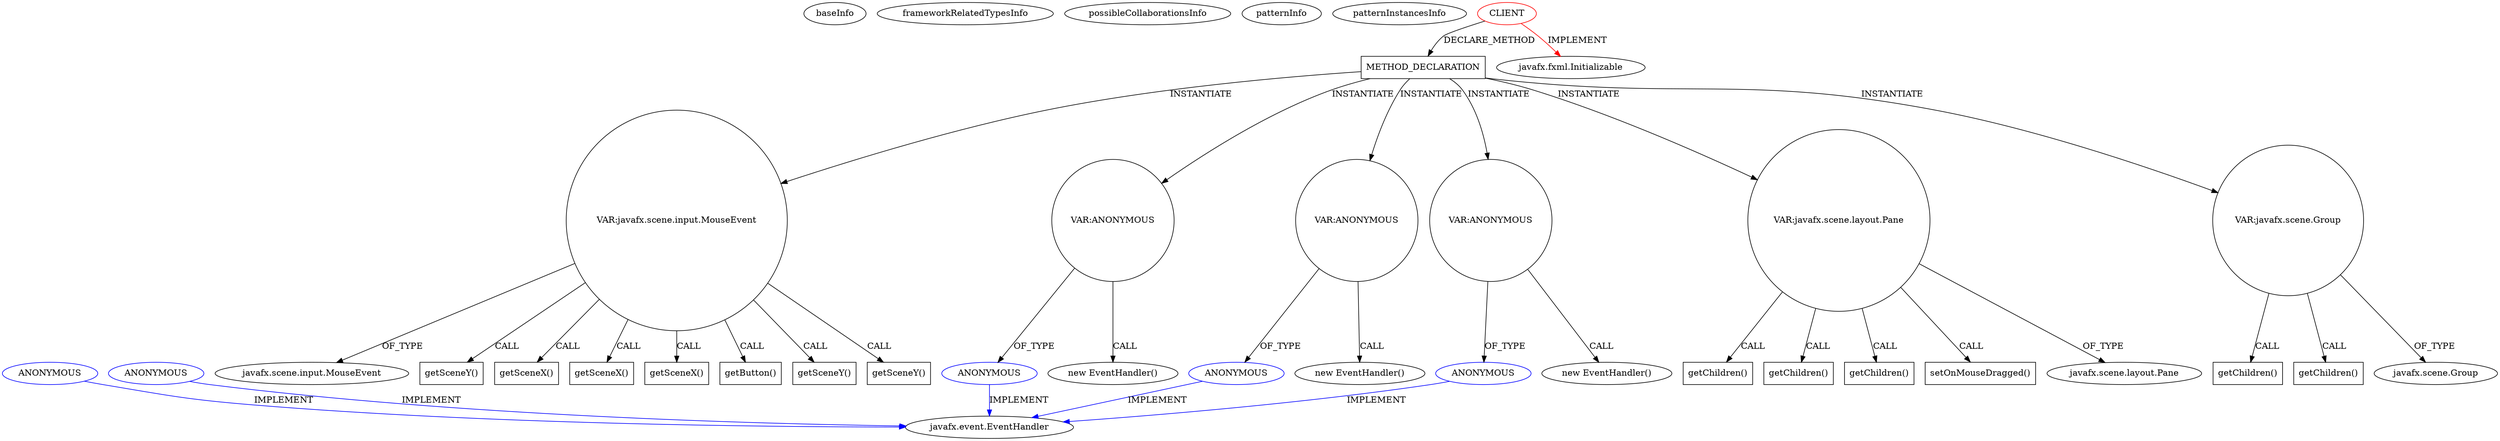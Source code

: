 digraph {
baseInfo[graphId=237,category="pattern",isAnonymous=false,possibleRelation=true]
frameworkRelatedTypesInfo[0="javafx.fxml.Initializable"]
possibleCollaborationsInfo[0="237~INSTANTIATION-CLIENT_METHOD_DECLARATION-~javafx.fxml.Initializable ~javafx.event.EventHandler ~false~true",1="237~INSTANTIATION-CLIENT_METHOD_DECLARATION-~javafx.fxml.Initializable ~javafx.event.EventHandler ~false~true",2="237~INSTANTIATION-CLIENT_METHOD_DECLARATION-~javafx.fxml.Initializable ~javafx.event.EventHandler ~false~true"]
patternInfo[frequency=2.0,patternRootClient=0]
patternInstancesInfo[0="mrempala-sp~/mrempala-sp/sp-master/src/application/VcPtVisualSchematicView.java~VcPtVisualSchematicView~3690",1="mrempala-sp~/mrempala-sp/sp-master/src/application/VcPtVisualSchematicViewClickable.java~VcPtVisualSchematicViewClickable~3668"]
42[label="javafx.scene.input.MouseEvent",vertexType="FRAMEWORK_CLASS_TYPE",isFrameworkType=false]
40[label="VAR:javafx.scene.input.MouseEvent",vertexType="VARIABLE_EXPRESION",isFrameworkType=false,shape=circle]
60[label="getSceneY()",vertexType="INSIDE_CALL",isFrameworkType=false,shape=box]
54[label="getSceneX()",vertexType="INSIDE_CALL",isFrameworkType=false,shape=box]
74[label="getSceneX()",vertexType="INSIDE_CALL",isFrameworkType=false,shape=box]
58[label="getSceneX()",vertexType="INSIDE_CALL",isFrameworkType=false,shape=box]
44[label="getButton()",vertexType="INSIDE_CALL",isFrameworkType=false,shape=box]
25[label="METHOD_DECLARATION",vertexType="CLIENT_METHOD_DECLARATION",isFrameworkType=false,shape=box]
0[label="CLIENT",vertexType="ROOT_CLIENT_CLASS_DECLARATION",isFrameworkType=false,color=red]
80[label="VAR:ANONYMOUS",vertexType="VARIABLE_EXPRESION",isFrameworkType=false,shape=circle]
81[label="ANONYMOUS",vertexType="REFERENCE_ANONYMOUS_DECLARATION",isFrameworkType=false,color=blue]
79[label="new EventHandler()",vertexType="CONSTRUCTOR_CALL",isFrameworkType=false]
48[label="VAR:ANONYMOUS",vertexType="VARIABLE_EXPRESION",isFrameworkType=false,shape=circle]
49[label="ANONYMOUS",vertexType="REFERENCE_ANONYMOUS_DECLARATION",isFrameworkType=false,color=blue]
47[label="new EventHandler()",vertexType="CONSTRUCTOR_CALL",isFrameworkType=false]
37[label="VAR:ANONYMOUS",vertexType="VARIABLE_EXPRESION",isFrameworkType=false,shape=circle]
38[label="ANONYMOUS",vertexType="REFERENCE_ANONYMOUS_DECLARATION",isFrameworkType=false,color=blue]
36[label="new EventHandler()",vertexType="CONSTRUCTOR_CALL",isFrameworkType=false]
56[label="getSceneY()",vertexType="INSIDE_CALL",isFrameworkType=false,shape=box]
72[label="getSceneY()",vertexType="INSIDE_CALL",isFrameworkType=false,shape=box]
1[label="javafx.fxml.Initializable",vertexType="FRAMEWORK_INTERFACE_TYPE",isFrameworkType=false]
26[label="VAR:javafx.scene.layout.Pane",vertexType="VARIABLE_EXPRESION",isFrameworkType=false,shape=circle]
27[label="getChildren()",vertexType="INSIDE_CALL",isFrameworkType=false,shape=box]
33[label="getChildren()",vertexType="INSIDE_CALL",isFrameworkType=false,shape=box]
68[label="getChildren()",vertexType="INSIDE_CALL",isFrameworkType=false,shape=box]
46[label="setOnMouseDragged()",vertexType="INSIDE_CALL",isFrameworkType=false,shape=box]
29[label="VAR:javafx.scene.Group",vertexType="VARIABLE_EXPRESION",isFrameworkType=false,shape=circle]
66[label="getChildren()",vertexType="INSIDE_CALL",isFrameworkType=false,shape=box]
30[label="getChildren()",vertexType="INSIDE_CALL",isFrameworkType=false,shape=box]
39[label="javafx.event.EventHandler",vertexType="FRAMEWORK_INTERFACE_TYPE",isFrameworkType=false]
307[label="ANONYMOUS",vertexType="REFERENCE_ANONYMOUS_DECLARATION",isFrameworkType=false,color=blue]
140[label="ANONYMOUS",vertexType="REFERENCE_ANONYMOUS_DECLARATION",isFrameworkType=false,color=blue]
3[label="javafx.scene.Group",vertexType="FRAMEWORK_CLASS_TYPE",isFrameworkType=false]
28[label="javafx.scene.layout.Pane",vertexType="FRAMEWORK_CLASS_TYPE",isFrameworkType=false]
40->74[label="CALL"]
0->25[label="DECLARE_METHOD"]
29->66[label="CALL"]
37->36[label="CALL"]
40->44[label="CALL"]
26->27[label="CALL"]
26->68[label="CALL"]
25->80[label="INSTANTIATE"]
307->39[label="IMPLEMENT",color=blue]
25->48[label="INSTANTIATE"]
81->39[label="IMPLEMENT",color=blue]
26->33[label="CALL"]
40->56[label="CALL"]
26->28[label="OF_TYPE"]
26->46[label="CALL"]
40->72[label="CALL"]
25->26[label="INSTANTIATE"]
48->49[label="OF_TYPE"]
49->39[label="IMPLEMENT",color=blue]
40->60[label="CALL"]
40->54[label="CALL"]
29->3[label="OF_TYPE"]
80->79[label="CALL"]
25->29[label="INSTANTIATE"]
37->38[label="OF_TYPE"]
25->37[label="INSTANTIATE"]
40->58[label="CALL"]
140->39[label="IMPLEMENT",color=blue]
40->42[label="OF_TYPE"]
25->40[label="INSTANTIATE"]
48->47[label="CALL"]
80->81[label="OF_TYPE"]
38->39[label="IMPLEMENT",color=blue]
29->30[label="CALL"]
0->1[label="IMPLEMENT",color=red]
}
